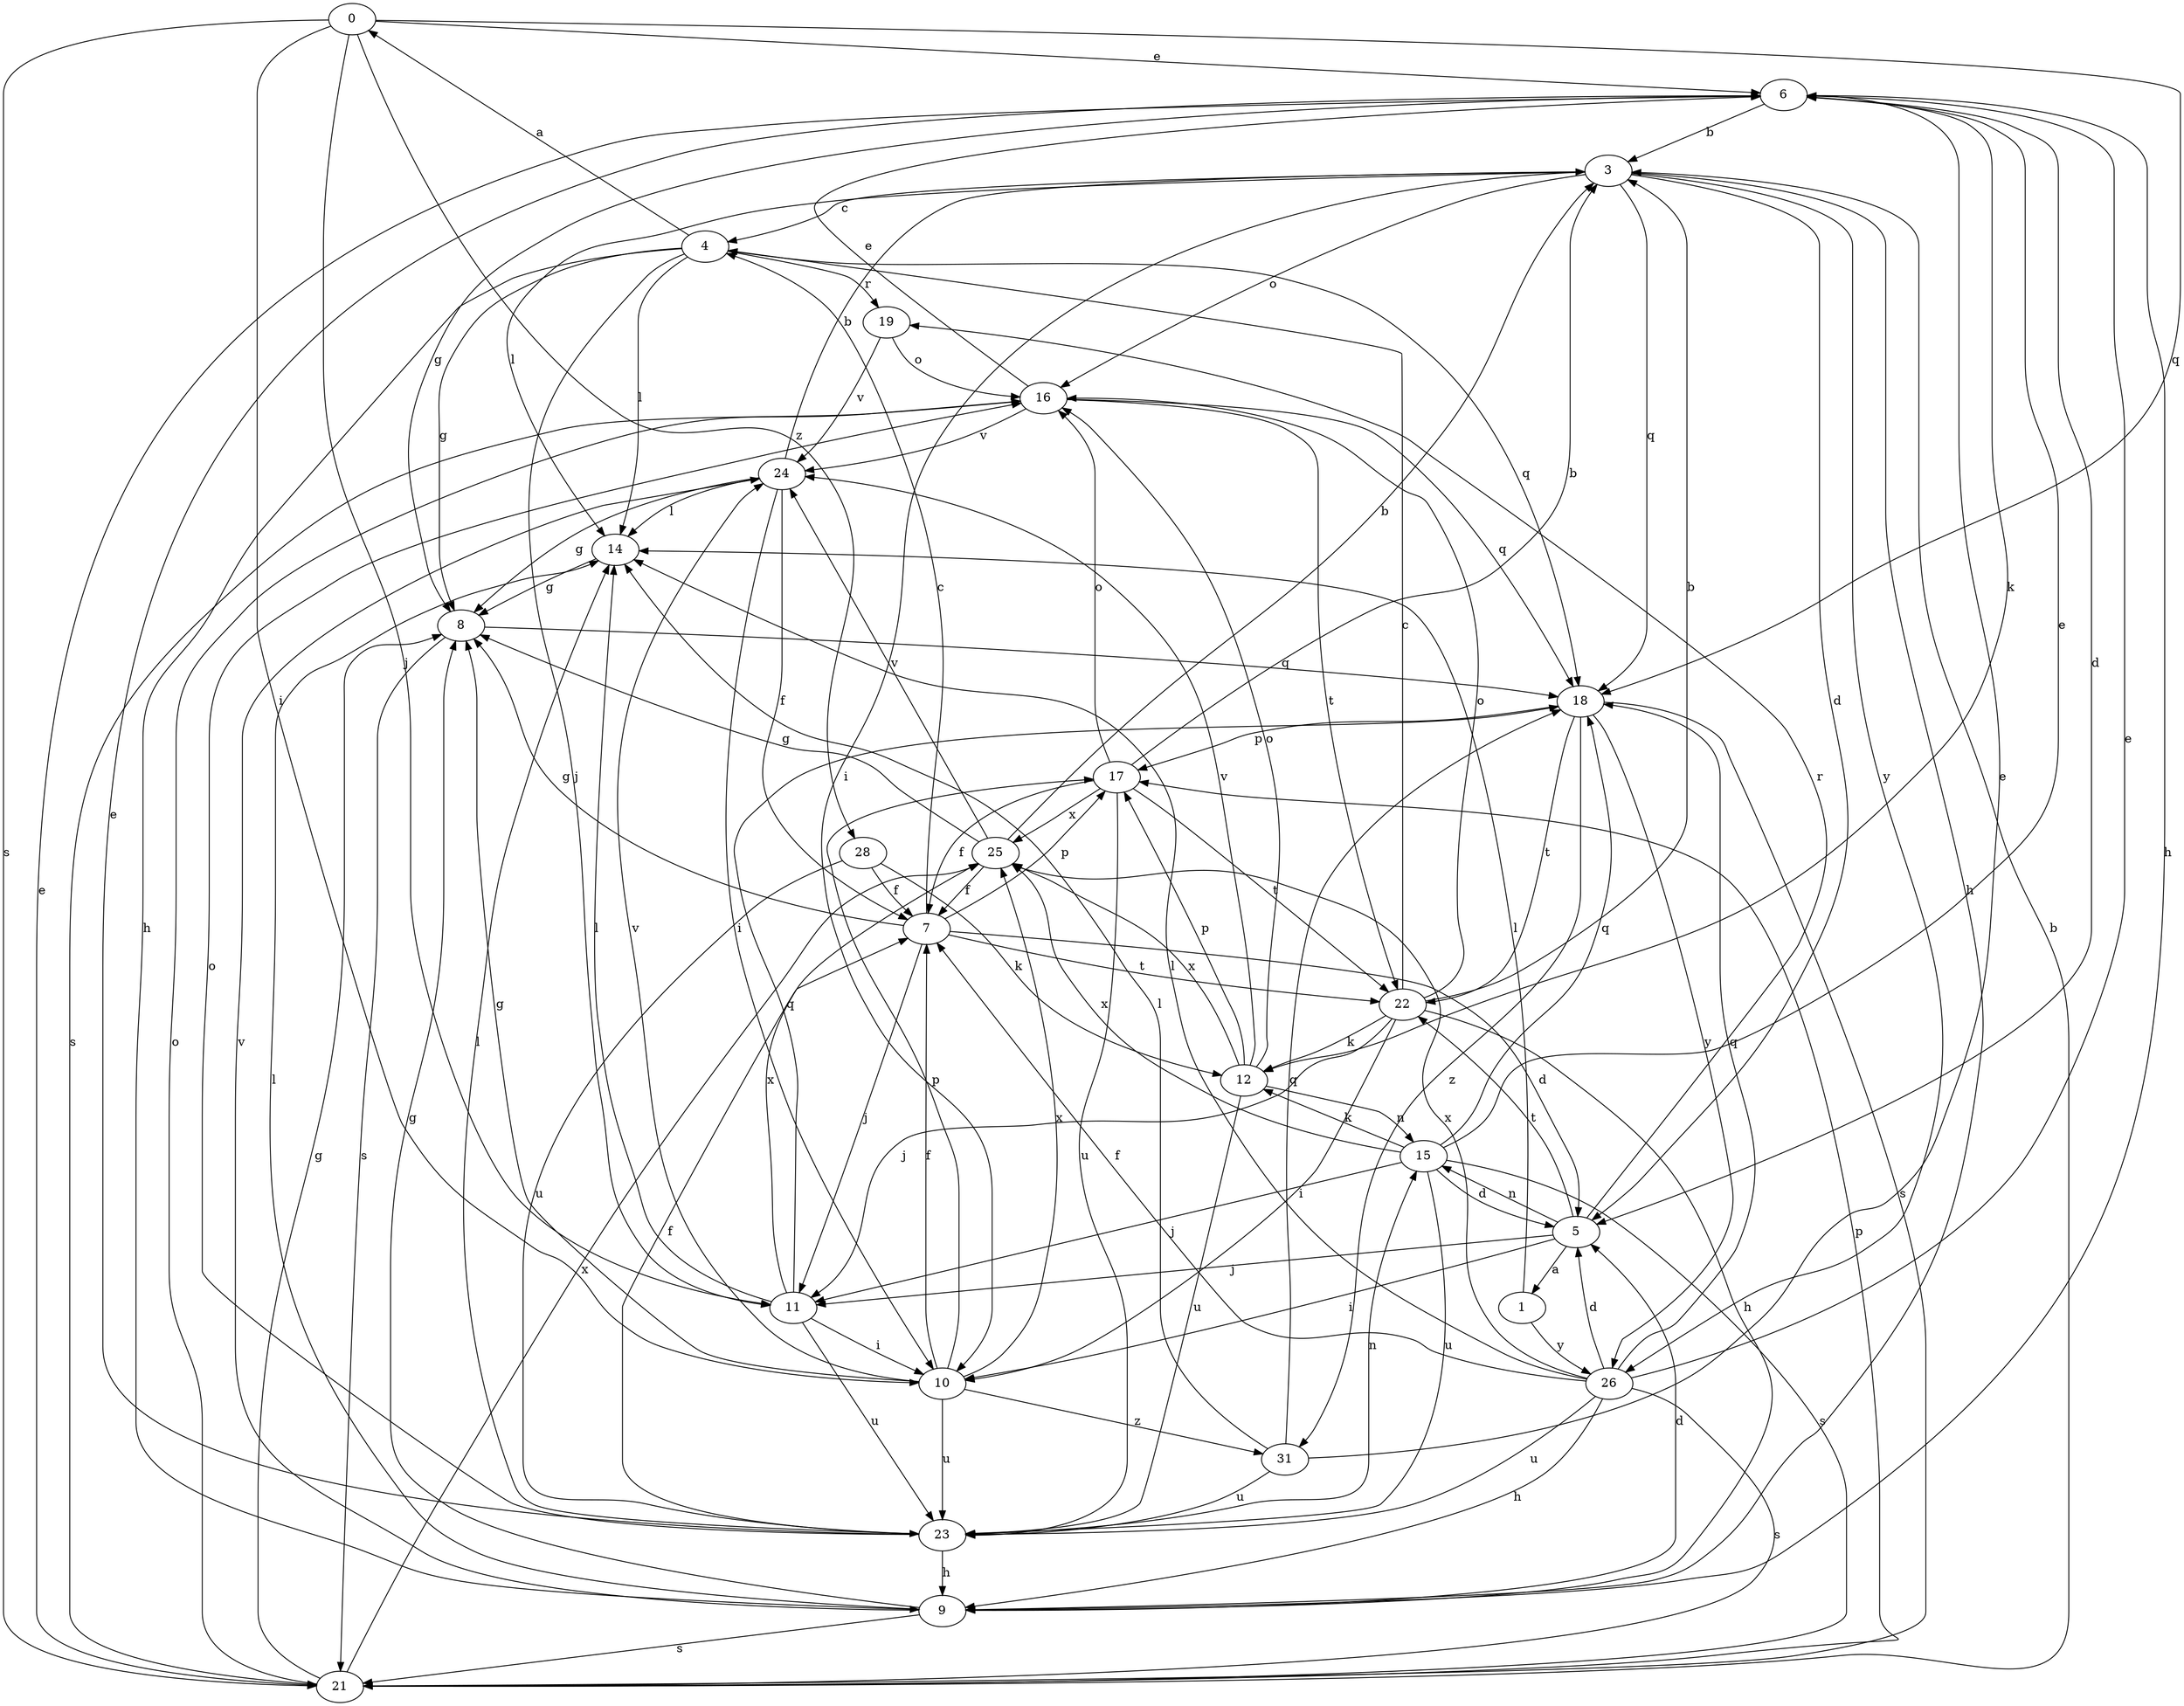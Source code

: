 strict digraph  {
0;
1;
3;
4;
5;
6;
7;
8;
9;
10;
11;
12;
14;
15;
16;
17;
18;
19;
21;
22;
23;
24;
25;
26;
28;
31;
0 -> 6  [label=e];
0 -> 10  [label=i];
0 -> 11  [label=j];
0 -> 18  [label=q];
0 -> 21  [label=s];
0 -> 28  [label=z];
1 -> 14  [label=l];
1 -> 26  [label=y];
3 -> 4  [label=c];
3 -> 5  [label=d];
3 -> 9  [label=h];
3 -> 10  [label=i];
3 -> 14  [label=l];
3 -> 16  [label=o];
3 -> 18  [label=q];
3 -> 26  [label=y];
4 -> 0  [label=a];
4 -> 8  [label=g];
4 -> 9  [label=h];
4 -> 11  [label=j];
4 -> 14  [label=l];
4 -> 18  [label=q];
4 -> 19  [label=r];
5 -> 1  [label=a];
5 -> 10  [label=i];
5 -> 11  [label=j];
5 -> 15  [label=n];
5 -> 19  [label=r];
5 -> 22  [label=t];
6 -> 3  [label=b];
6 -> 5  [label=d];
6 -> 8  [label=g];
6 -> 9  [label=h];
6 -> 12  [label=k];
7 -> 4  [label=c];
7 -> 5  [label=d];
7 -> 8  [label=g];
7 -> 11  [label=j];
7 -> 17  [label=p];
7 -> 22  [label=t];
8 -> 18  [label=q];
8 -> 21  [label=s];
9 -> 5  [label=d];
9 -> 8  [label=g];
9 -> 14  [label=l];
9 -> 21  [label=s];
9 -> 24  [label=v];
10 -> 7  [label=f];
10 -> 8  [label=g];
10 -> 17  [label=p];
10 -> 23  [label=u];
10 -> 24  [label=v];
10 -> 25  [label=x];
10 -> 31  [label=z];
11 -> 10  [label=i];
11 -> 14  [label=l];
11 -> 18  [label=q];
11 -> 23  [label=u];
11 -> 25  [label=x];
12 -> 15  [label=n];
12 -> 16  [label=o];
12 -> 17  [label=p];
12 -> 23  [label=u];
12 -> 24  [label=v];
12 -> 25  [label=x];
14 -> 8  [label=g];
15 -> 5  [label=d];
15 -> 6  [label=e];
15 -> 11  [label=j];
15 -> 12  [label=k];
15 -> 18  [label=q];
15 -> 21  [label=s];
15 -> 23  [label=u];
15 -> 25  [label=x];
16 -> 6  [label=e];
16 -> 18  [label=q];
16 -> 21  [label=s];
16 -> 22  [label=t];
16 -> 24  [label=v];
17 -> 3  [label=b];
17 -> 7  [label=f];
17 -> 16  [label=o];
17 -> 22  [label=t];
17 -> 23  [label=u];
17 -> 25  [label=x];
18 -> 17  [label=p];
18 -> 21  [label=s];
18 -> 22  [label=t];
18 -> 26  [label=y];
18 -> 31  [label=z];
19 -> 16  [label=o];
19 -> 24  [label=v];
21 -> 3  [label=b];
21 -> 6  [label=e];
21 -> 8  [label=g];
21 -> 16  [label=o];
21 -> 17  [label=p];
21 -> 25  [label=x];
22 -> 3  [label=b];
22 -> 4  [label=c];
22 -> 9  [label=h];
22 -> 10  [label=i];
22 -> 11  [label=j];
22 -> 12  [label=k];
22 -> 16  [label=o];
23 -> 6  [label=e];
23 -> 7  [label=f];
23 -> 9  [label=h];
23 -> 14  [label=l];
23 -> 15  [label=n];
23 -> 16  [label=o];
24 -> 3  [label=b];
24 -> 7  [label=f];
24 -> 8  [label=g];
24 -> 10  [label=i];
24 -> 14  [label=l];
25 -> 3  [label=b];
25 -> 7  [label=f];
25 -> 8  [label=g];
25 -> 24  [label=v];
26 -> 5  [label=d];
26 -> 6  [label=e];
26 -> 7  [label=f];
26 -> 9  [label=h];
26 -> 14  [label=l];
26 -> 18  [label=q];
26 -> 21  [label=s];
26 -> 23  [label=u];
26 -> 25  [label=x];
28 -> 7  [label=f];
28 -> 12  [label=k];
28 -> 23  [label=u];
31 -> 6  [label=e];
31 -> 14  [label=l];
31 -> 18  [label=q];
31 -> 23  [label=u];
}
